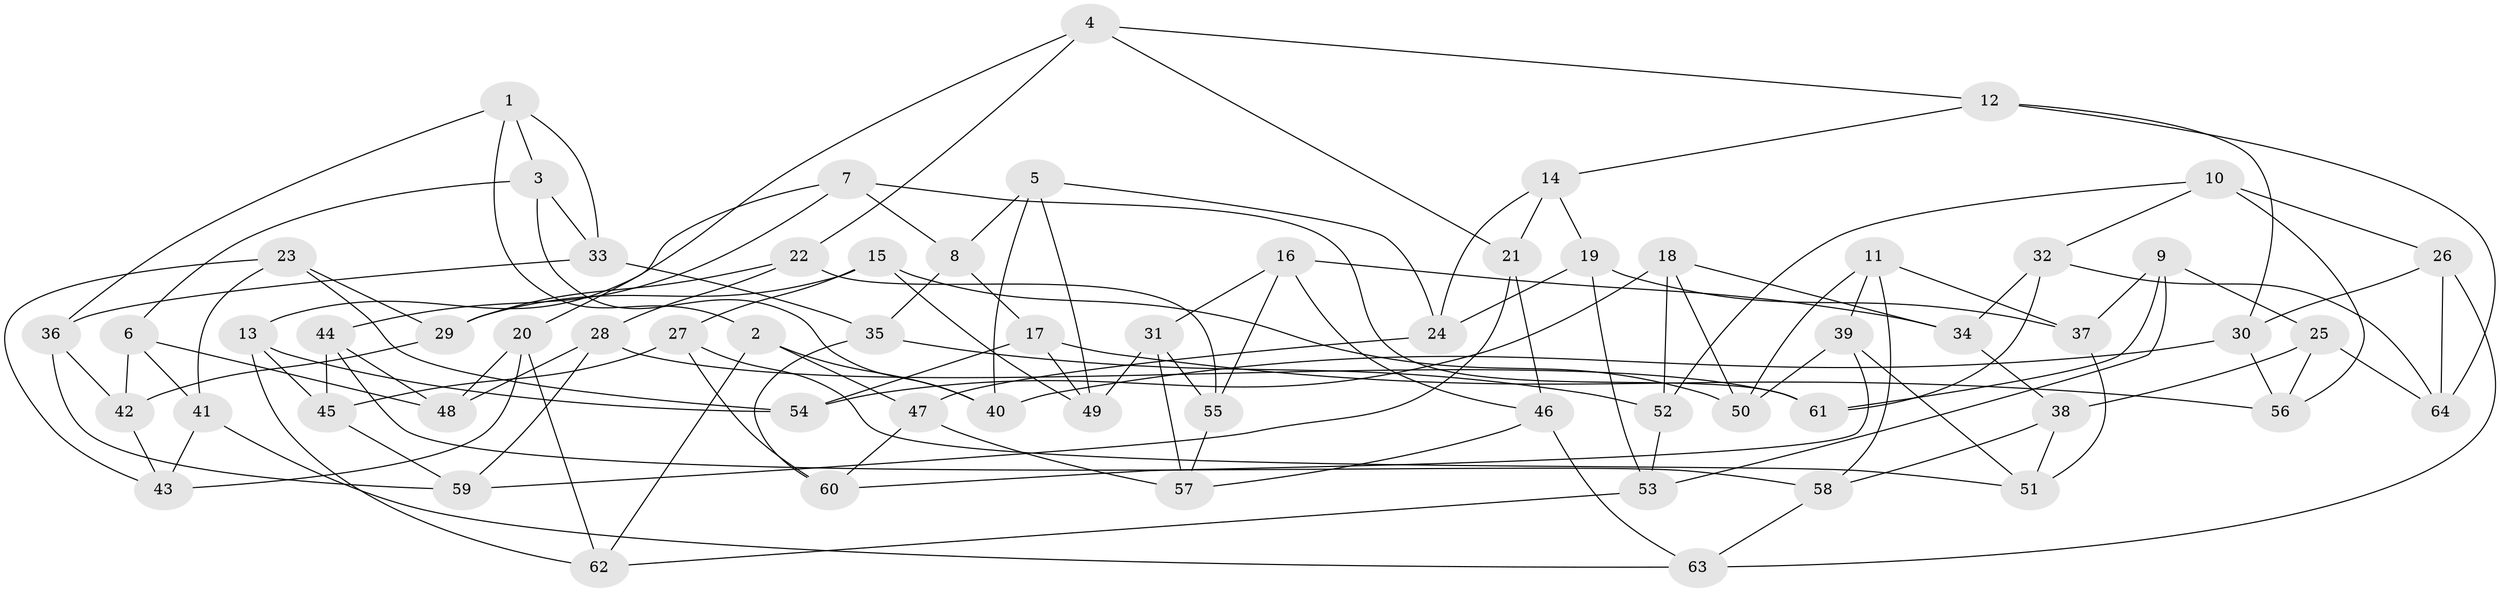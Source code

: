 // coarse degree distribution, {4: 0.32432432432432434, 6: 0.5135135135135135, 5: 0.13513513513513514, 3: 0.02702702702702703}
// Generated by graph-tools (version 1.1) at 2025/52/02/27/25 19:52:27]
// undirected, 64 vertices, 128 edges
graph export_dot {
graph [start="1"]
  node [color=gray90,style=filled];
  1;
  2;
  3;
  4;
  5;
  6;
  7;
  8;
  9;
  10;
  11;
  12;
  13;
  14;
  15;
  16;
  17;
  18;
  19;
  20;
  21;
  22;
  23;
  24;
  25;
  26;
  27;
  28;
  29;
  30;
  31;
  32;
  33;
  34;
  35;
  36;
  37;
  38;
  39;
  40;
  41;
  42;
  43;
  44;
  45;
  46;
  47;
  48;
  49;
  50;
  51;
  52;
  53;
  54;
  55;
  56;
  57;
  58;
  59;
  60;
  61;
  62;
  63;
  64;
  1 -- 33;
  1 -- 3;
  1 -- 36;
  1 -- 2;
  2 -- 47;
  2 -- 62;
  2 -- 40;
  3 -- 6;
  3 -- 33;
  3 -- 40;
  4 -- 22;
  4 -- 12;
  4 -- 21;
  4 -- 20;
  5 -- 40;
  5 -- 49;
  5 -- 8;
  5 -- 24;
  6 -- 42;
  6 -- 41;
  6 -- 48;
  7 -- 44;
  7 -- 61;
  7 -- 8;
  7 -- 13;
  8 -- 17;
  8 -- 35;
  9 -- 53;
  9 -- 25;
  9 -- 37;
  9 -- 61;
  10 -- 56;
  10 -- 52;
  10 -- 26;
  10 -- 32;
  11 -- 50;
  11 -- 39;
  11 -- 37;
  11 -- 58;
  12 -- 30;
  12 -- 14;
  12 -- 64;
  13 -- 62;
  13 -- 45;
  13 -- 54;
  14 -- 21;
  14 -- 24;
  14 -- 19;
  15 -- 49;
  15 -- 50;
  15 -- 27;
  15 -- 29;
  16 -- 55;
  16 -- 46;
  16 -- 34;
  16 -- 31;
  17 -- 54;
  17 -- 56;
  17 -- 49;
  18 -- 54;
  18 -- 50;
  18 -- 52;
  18 -- 34;
  19 -- 37;
  19 -- 53;
  19 -- 24;
  20 -- 62;
  20 -- 43;
  20 -- 48;
  21 -- 59;
  21 -- 46;
  22 -- 29;
  22 -- 28;
  22 -- 55;
  23 -- 54;
  23 -- 29;
  23 -- 43;
  23 -- 41;
  24 -- 47;
  25 -- 38;
  25 -- 64;
  25 -- 56;
  26 -- 64;
  26 -- 63;
  26 -- 30;
  27 -- 60;
  27 -- 51;
  27 -- 45;
  28 -- 48;
  28 -- 59;
  28 -- 61;
  29 -- 42;
  30 -- 56;
  30 -- 40;
  31 -- 49;
  31 -- 57;
  31 -- 55;
  32 -- 34;
  32 -- 61;
  32 -- 64;
  33 -- 35;
  33 -- 36;
  34 -- 38;
  35 -- 52;
  35 -- 60;
  36 -- 59;
  36 -- 42;
  37 -- 51;
  38 -- 58;
  38 -- 51;
  39 -- 60;
  39 -- 51;
  39 -- 50;
  41 -- 63;
  41 -- 43;
  42 -- 43;
  44 -- 48;
  44 -- 45;
  44 -- 58;
  45 -- 59;
  46 -- 63;
  46 -- 57;
  47 -- 60;
  47 -- 57;
  52 -- 53;
  53 -- 62;
  55 -- 57;
  58 -- 63;
}
